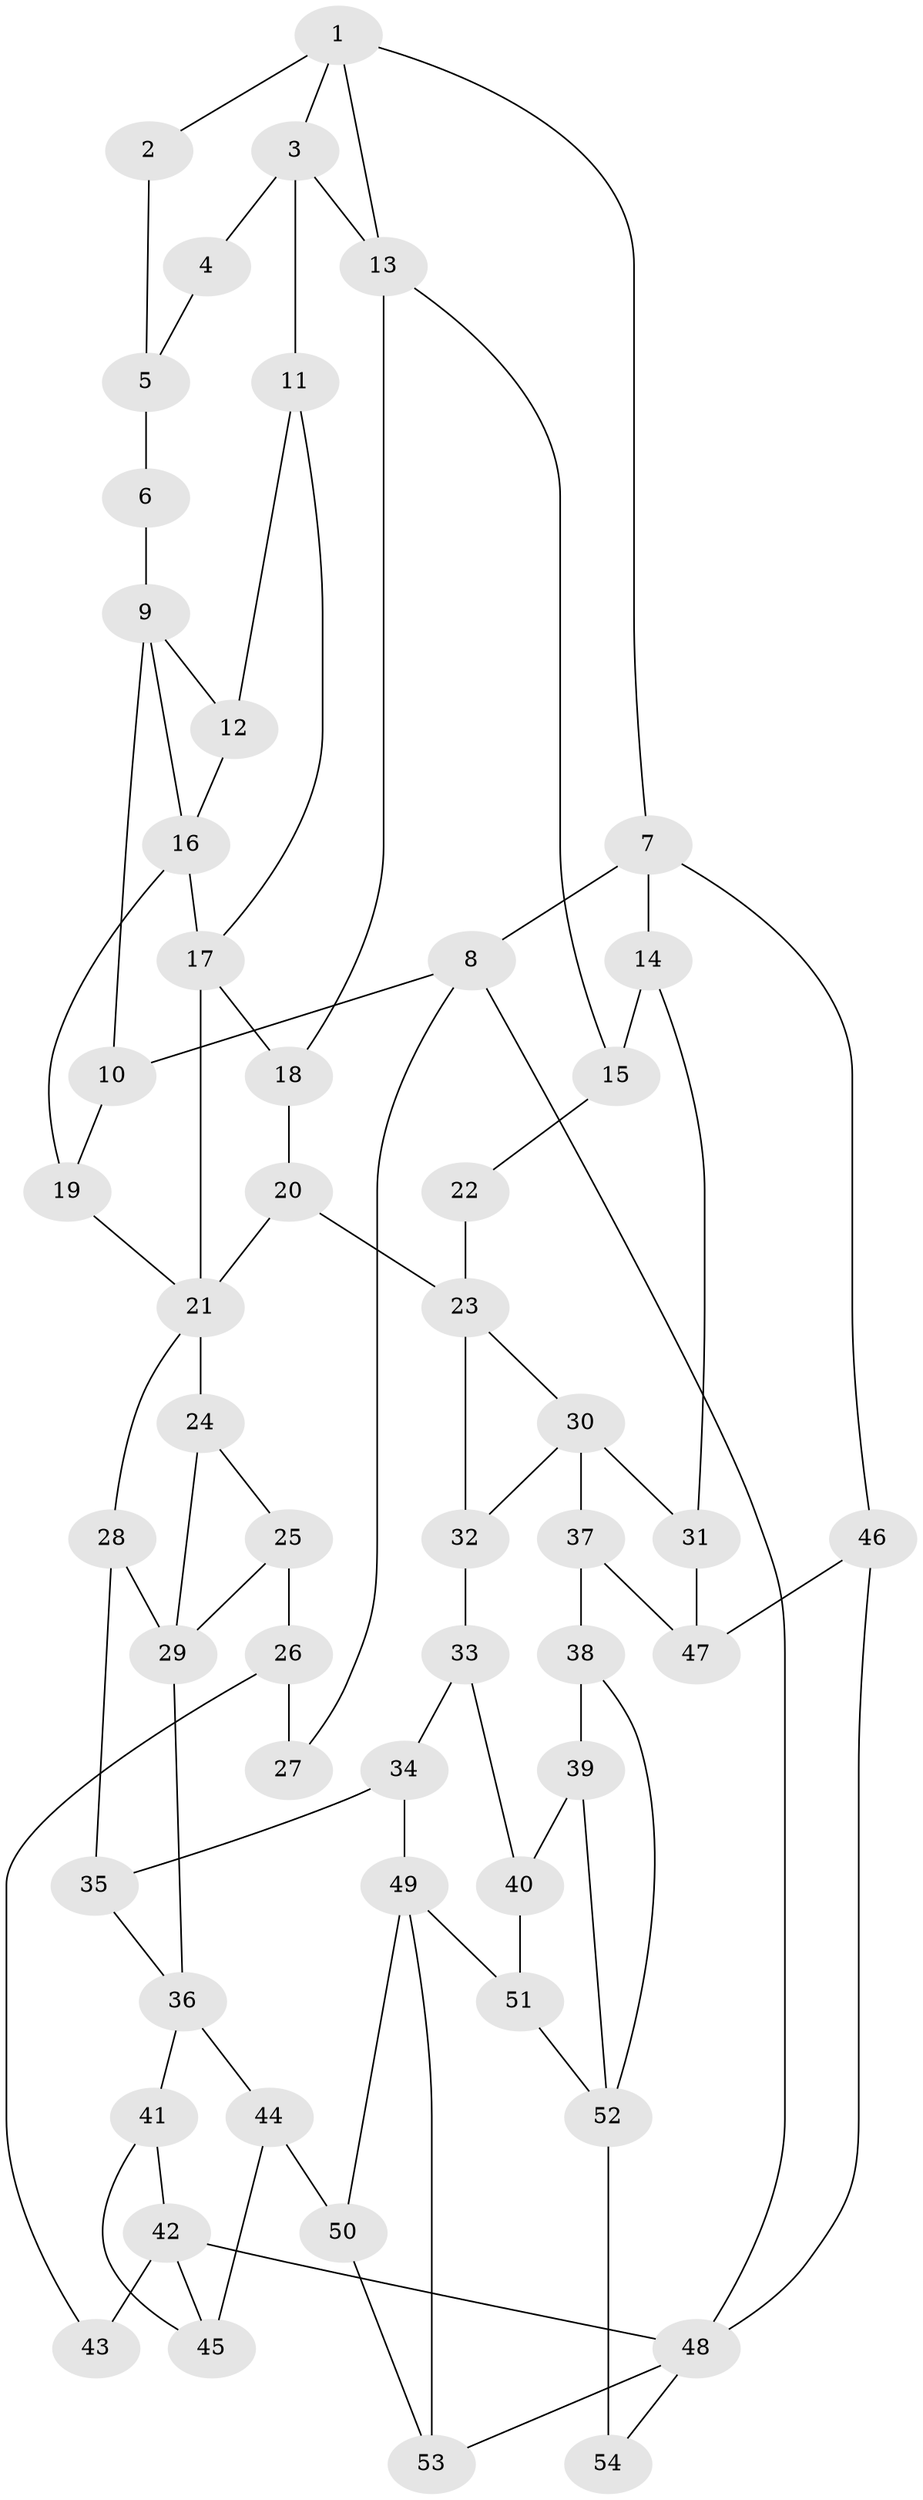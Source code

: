// original degree distribution, {3: 0.027777777777777776, 6: 0.23148148148148148, 4: 0.23148148148148148, 5: 0.5092592592592593}
// Generated by graph-tools (version 1.1) at 2025/38/03/09/25 02:38:27]
// undirected, 54 vertices, 87 edges
graph export_dot {
graph [start="1"]
  node [color=gray90,style=filled];
  1;
  2;
  3;
  4;
  5;
  6;
  7;
  8;
  9;
  10;
  11;
  12;
  13;
  14;
  15;
  16;
  17;
  18;
  19;
  20;
  21;
  22;
  23;
  24;
  25;
  26;
  27;
  28;
  29;
  30;
  31;
  32;
  33;
  34;
  35;
  36;
  37;
  38;
  39;
  40;
  41;
  42;
  43;
  44;
  45;
  46;
  47;
  48;
  49;
  50;
  51;
  52;
  53;
  54;
  1 -- 2 [weight=1.0];
  1 -- 3 [weight=1.0];
  1 -- 7 [weight=1.0];
  1 -- 13 [weight=1.0];
  2 -- 5 [weight=1.0];
  3 -- 4 [weight=2.0];
  3 -- 11 [weight=2.0];
  3 -- 13 [weight=1.0];
  4 -- 5 [weight=1.0];
  5 -- 6 [weight=1.0];
  6 -- 9 [weight=2.0];
  7 -- 8 [weight=1.0];
  7 -- 14 [weight=1.0];
  7 -- 46 [weight=1.0];
  8 -- 10 [weight=1.0];
  8 -- 27 [weight=2.0];
  8 -- 48 [weight=1.0];
  9 -- 10 [weight=1.0];
  9 -- 12 [weight=1.0];
  9 -- 16 [weight=1.0];
  10 -- 19 [weight=1.0];
  11 -- 12 [weight=1.0];
  11 -- 17 [weight=1.0];
  12 -- 16 [weight=1.0];
  13 -- 15 [weight=1.0];
  13 -- 18 [weight=1.0];
  14 -- 15 [weight=1.0];
  14 -- 31 [weight=1.0];
  15 -- 22 [weight=1.0];
  16 -- 17 [weight=2.0];
  16 -- 19 [weight=2.0];
  17 -- 18 [weight=1.0];
  17 -- 21 [weight=1.0];
  18 -- 20 [weight=2.0];
  19 -- 21 [weight=1.0];
  20 -- 21 [weight=2.0];
  20 -- 23 [weight=2.0];
  21 -- 24 [weight=1.0];
  21 -- 28 [weight=1.0];
  22 -- 23 [weight=2.0];
  23 -- 30 [weight=1.0];
  23 -- 32 [weight=1.0];
  24 -- 25 [weight=1.0];
  24 -- 29 [weight=1.0];
  25 -- 26 [weight=1.0];
  25 -- 29 [weight=1.0];
  26 -- 27 [weight=1.0];
  26 -- 43 [weight=1.0];
  28 -- 29 [weight=2.0];
  28 -- 35 [weight=1.0];
  29 -- 36 [weight=2.0];
  30 -- 31 [weight=2.0];
  30 -- 32 [weight=1.0];
  30 -- 37 [weight=2.0];
  31 -- 47 [weight=1.0];
  32 -- 33 [weight=1.0];
  33 -- 34 [weight=1.0];
  33 -- 40 [weight=1.0];
  34 -- 35 [weight=1.0];
  34 -- 49 [weight=1.0];
  35 -- 36 [weight=1.0];
  36 -- 41 [weight=1.0];
  36 -- 44 [weight=1.0];
  37 -- 38 [weight=2.0];
  37 -- 47 [weight=1.0];
  38 -- 39 [weight=3.0];
  38 -- 52 [weight=1.0];
  39 -- 40 [weight=1.0];
  39 -- 52 [weight=2.0];
  40 -- 51 [weight=1.0];
  41 -- 42 [weight=1.0];
  41 -- 45 [weight=1.0];
  42 -- 43 [weight=2.0];
  42 -- 45 [weight=1.0];
  42 -- 48 [weight=2.0];
  44 -- 45 [weight=1.0];
  44 -- 50 [weight=1.0];
  46 -- 47 [weight=1.0];
  46 -- 48 [weight=2.0];
  48 -- 53 [weight=1.0];
  48 -- 54 [weight=1.0];
  49 -- 50 [weight=1.0];
  49 -- 51 [weight=1.0];
  49 -- 53 [weight=1.0];
  50 -- 53 [weight=1.0];
  51 -- 52 [weight=1.0];
  52 -- 54 [weight=2.0];
}
